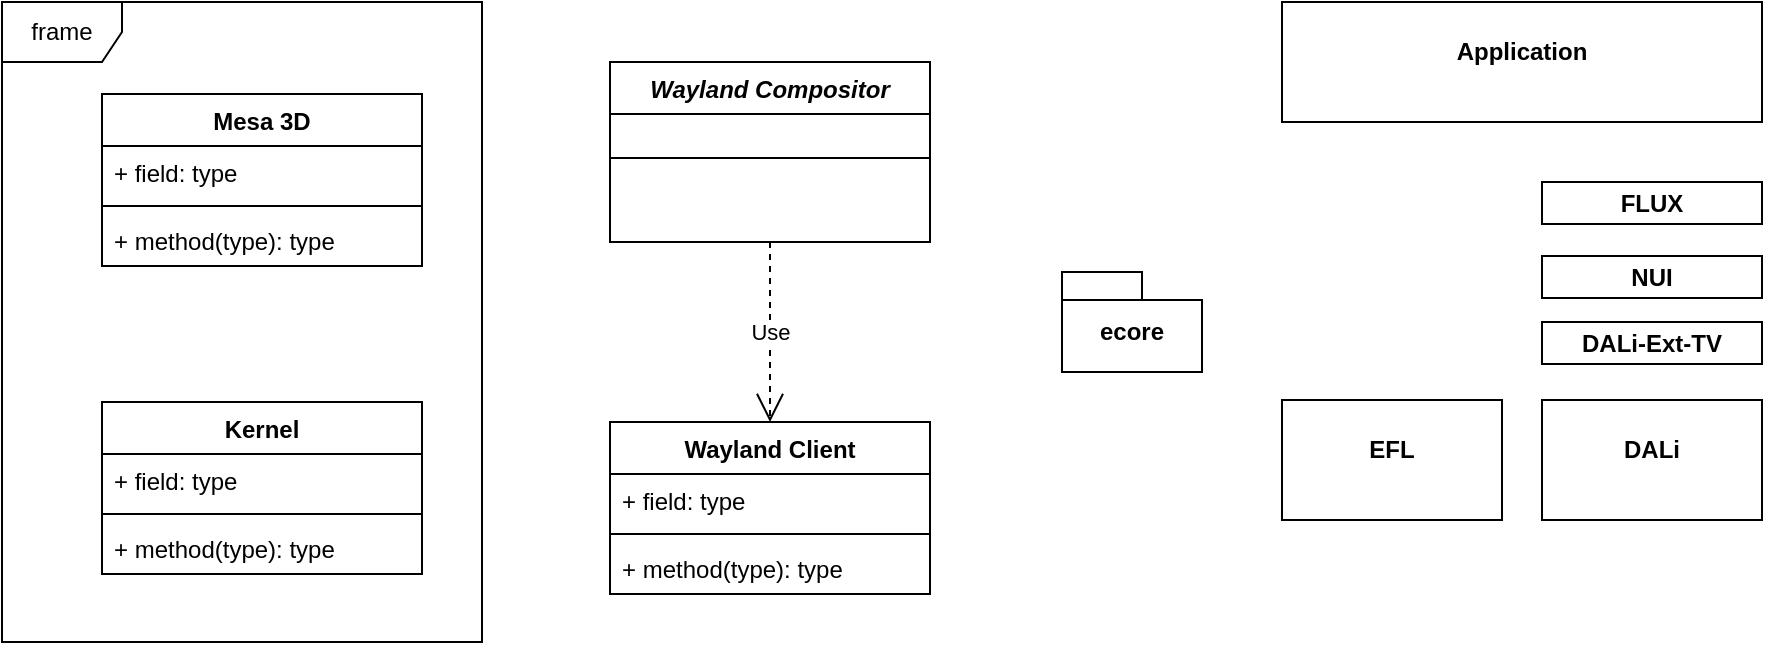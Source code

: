 <mxfile version="21.1.2" type="github" pages="2">
  <diagram id="C5RBs43oDa-KdzZeNtuy" name="Class Diagram">
    <mxGraphModel dx="794" dy="462" grid="1" gridSize="10" guides="1" tooltips="1" connect="1" arrows="1" fold="1" page="1" pageScale="1" pageWidth="1654" pageHeight="2336" math="0" shadow="0">
      <root>
        <mxCell id="WIyWlLk6GJQsqaUBKTNV-0" />
        <mxCell id="WIyWlLk6GJQsqaUBKTNV-1" parent="WIyWlLk6GJQsqaUBKTNV-0" />
        <mxCell id="zkfFHV4jXpPFQw0GAbJ--0" value="Wayland Compositor" style="swimlane;fontStyle=3;align=center;verticalAlign=top;childLayout=stackLayout;horizontal=1;startSize=26;horizontalStack=0;resizeParent=1;resizeLast=0;collapsible=1;marginBottom=0;rounded=0;shadow=0;strokeWidth=1;" parent="WIyWlLk6GJQsqaUBKTNV-1" vertex="1">
          <mxGeometry x="334" y="160" width="160" height="90" as="geometry">
            <mxRectangle x="230" y="140" width="160" height="26" as="alternateBounds" />
          </mxGeometry>
        </mxCell>
        <mxCell id="zkfFHV4jXpPFQw0GAbJ--4" value="" style="line;html=1;strokeWidth=1;align=left;verticalAlign=middle;spacingTop=-1;spacingLeft=3;spacingRight=3;rotatable=0;labelPosition=right;points=[];portConstraint=eastwest;" parent="zkfFHV4jXpPFQw0GAbJ--0" vertex="1">
          <mxGeometry y="26" width="160" height="44" as="geometry" />
        </mxCell>
        <mxCell id="5vbmwF_Qr_FeIvx-jPqD-1" value="Wayland Client" style="swimlane;fontStyle=1;align=center;verticalAlign=top;childLayout=stackLayout;horizontal=1;startSize=26;horizontalStack=0;resizeParent=1;resizeParentMax=0;resizeLast=0;collapsible=1;marginBottom=0;whiteSpace=wrap;html=1;" vertex="1" parent="WIyWlLk6GJQsqaUBKTNV-1">
          <mxGeometry x="334" y="340" width="160" height="86" as="geometry" />
        </mxCell>
        <mxCell id="5vbmwF_Qr_FeIvx-jPqD-2" value="+ field: type" style="text;strokeColor=none;fillColor=none;align=left;verticalAlign=top;spacingLeft=4;spacingRight=4;overflow=hidden;rotatable=0;points=[[0,0.5],[1,0.5]];portConstraint=eastwest;whiteSpace=wrap;html=1;" vertex="1" parent="5vbmwF_Qr_FeIvx-jPqD-1">
          <mxGeometry y="26" width="160" height="26" as="geometry" />
        </mxCell>
        <mxCell id="5vbmwF_Qr_FeIvx-jPqD-3" value="" style="line;strokeWidth=1;fillColor=none;align=left;verticalAlign=middle;spacingTop=-1;spacingLeft=3;spacingRight=3;rotatable=0;labelPosition=right;points=[];portConstraint=eastwest;strokeColor=inherit;" vertex="1" parent="5vbmwF_Qr_FeIvx-jPqD-1">
          <mxGeometry y="52" width="160" height="8" as="geometry" />
        </mxCell>
        <mxCell id="5vbmwF_Qr_FeIvx-jPqD-4" value="+ method(type): type" style="text;strokeColor=none;fillColor=none;align=left;verticalAlign=top;spacingLeft=4;spacingRight=4;overflow=hidden;rotatable=0;points=[[0,0.5],[1,0.5]];portConstraint=eastwest;whiteSpace=wrap;html=1;" vertex="1" parent="5vbmwF_Qr_FeIvx-jPqD-1">
          <mxGeometry y="60" width="160" height="26" as="geometry" />
        </mxCell>
        <mxCell id="5vbmwF_Qr_FeIvx-jPqD-5" value="Mesa 3D" style="swimlane;fontStyle=1;align=center;verticalAlign=top;childLayout=stackLayout;horizontal=1;startSize=26;horizontalStack=0;resizeParent=1;resizeParentMax=0;resizeLast=0;collapsible=1;marginBottom=0;whiteSpace=wrap;html=1;" vertex="1" parent="WIyWlLk6GJQsqaUBKTNV-1">
          <mxGeometry x="80" y="176" width="160" height="86" as="geometry" />
        </mxCell>
        <mxCell id="5vbmwF_Qr_FeIvx-jPqD-6" value="+ field: type" style="text;strokeColor=none;fillColor=none;align=left;verticalAlign=top;spacingLeft=4;spacingRight=4;overflow=hidden;rotatable=0;points=[[0,0.5],[1,0.5]];portConstraint=eastwest;whiteSpace=wrap;html=1;" vertex="1" parent="5vbmwF_Qr_FeIvx-jPqD-5">
          <mxGeometry y="26" width="160" height="26" as="geometry" />
        </mxCell>
        <mxCell id="5vbmwF_Qr_FeIvx-jPqD-7" value="" style="line;strokeWidth=1;fillColor=none;align=left;verticalAlign=middle;spacingTop=-1;spacingLeft=3;spacingRight=3;rotatable=0;labelPosition=right;points=[];portConstraint=eastwest;strokeColor=inherit;" vertex="1" parent="5vbmwF_Qr_FeIvx-jPqD-5">
          <mxGeometry y="52" width="160" height="8" as="geometry" />
        </mxCell>
        <mxCell id="5vbmwF_Qr_FeIvx-jPqD-8" value="+ method(type): type" style="text;strokeColor=none;fillColor=none;align=left;verticalAlign=top;spacingLeft=4;spacingRight=4;overflow=hidden;rotatable=0;points=[[0,0.5],[1,0.5]];portConstraint=eastwest;whiteSpace=wrap;html=1;" vertex="1" parent="5vbmwF_Qr_FeIvx-jPqD-5">
          <mxGeometry y="60" width="160" height="26" as="geometry" />
        </mxCell>
        <mxCell id="licS0ACXgPAZ5dYVBpBD-0" value="Kernel" style="swimlane;fontStyle=1;align=center;verticalAlign=top;childLayout=stackLayout;horizontal=1;startSize=26;horizontalStack=0;resizeParent=1;resizeParentMax=0;resizeLast=0;collapsible=1;marginBottom=0;whiteSpace=wrap;html=1;" vertex="1" parent="WIyWlLk6GJQsqaUBKTNV-1">
          <mxGeometry x="80" y="330" width="160" height="86" as="geometry" />
        </mxCell>
        <mxCell id="licS0ACXgPAZ5dYVBpBD-1" value="+ field: type" style="text;strokeColor=none;fillColor=none;align=left;verticalAlign=top;spacingLeft=4;spacingRight=4;overflow=hidden;rotatable=0;points=[[0,0.5],[1,0.5]];portConstraint=eastwest;whiteSpace=wrap;html=1;" vertex="1" parent="licS0ACXgPAZ5dYVBpBD-0">
          <mxGeometry y="26" width="160" height="26" as="geometry" />
        </mxCell>
        <mxCell id="licS0ACXgPAZ5dYVBpBD-2" value="" style="line;strokeWidth=1;fillColor=none;align=left;verticalAlign=middle;spacingTop=-1;spacingLeft=3;spacingRight=3;rotatable=0;labelPosition=right;points=[];portConstraint=eastwest;strokeColor=inherit;" vertex="1" parent="licS0ACXgPAZ5dYVBpBD-0">
          <mxGeometry y="52" width="160" height="8" as="geometry" />
        </mxCell>
        <mxCell id="licS0ACXgPAZ5dYVBpBD-3" value="+ method(type): type" style="text;strokeColor=none;fillColor=none;align=left;verticalAlign=top;spacingLeft=4;spacingRight=4;overflow=hidden;rotatable=0;points=[[0,0.5],[1,0.5]];portConstraint=eastwest;whiteSpace=wrap;html=1;" vertex="1" parent="licS0ACXgPAZ5dYVBpBD-0">
          <mxGeometry y="60" width="160" height="26" as="geometry" />
        </mxCell>
        <mxCell id="licS0ACXgPAZ5dYVBpBD-4" value="frame" style="shape=umlFrame;whiteSpace=wrap;html=1;pointerEvents=0;" vertex="1" parent="WIyWlLk6GJQsqaUBKTNV-1">
          <mxGeometry x="30" y="130" width="240" height="320" as="geometry" />
        </mxCell>
        <mxCell id="licS0ACXgPAZ5dYVBpBD-6" value="ecore" style="shape=folder;fontStyle=1;spacingTop=10;tabWidth=40;tabHeight=14;tabPosition=left;html=1;whiteSpace=wrap;" vertex="1" parent="WIyWlLk6GJQsqaUBKTNV-1">
          <mxGeometry x="560" y="265" width="70" height="50" as="geometry" />
        </mxCell>
        <mxCell id="licS0ACXgPAZ5dYVBpBD-7" value="Use" style="endArrow=open;endSize=12;dashed=1;html=1;rounded=0;exitX=0.5;exitY=1;exitDx=0;exitDy=0;entryX=0.5;entryY=0;entryDx=0;entryDy=0;" edge="1" parent="WIyWlLk6GJQsqaUBKTNV-1" source="zkfFHV4jXpPFQw0GAbJ--0" target="5vbmwF_Qr_FeIvx-jPqD-1">
          <mxGeometry width="160" relative="1" as="geometry">
            <mxPoint x="410" y="290" as="sourcePoint" />
            <mxPoint x="570" y="290" as="targetPoint" />
          </mxGeometry>
        </mxCell>
        <mxCell id="licS0ACXgPAZ5dYVBpBD-8" value="&lt;p style=&quot;margin:0px;margin-top:4px;text-align:center;&quot;&gt;&lt;br&gt;&lt;b&gt;Application&lt;/b&gt;&lt;/p&gt;" style="verticalAlign=top;align=left;overflow=fill;fontSize=12;fontFamily=Helvetica;html=1;whiteSpace=wrap;" vertex="1" parent="WIyWlLk6GJQsqaUBKTNV-1">
          <mxGeometry x="670" y="130" width="240" height="60" as="geometry" />
        </mxCell>
        <mxCell id="licS0ACXgPAZ5dYVBpBD-10" value="&lt;p style=&quot;margin:0px;margin-top:4px;text-align:center;&quot;&gt;&lt;br&gt;&lt;b&gt;EFL&lt;/b&gt;&lt;/p&gt;" style="verticalAlign=top;align=left;overflow=fill;fontSize=12;fontFamily=Helvetica;html=1;whiteSpace=wrap;" vertex="1" parent="WIyWlLk6GJQsqaUBKTNV-1">
          <mxGeometry x="670" y="329" width="110" height="60" as="geometry" />
        </mxCell>
        <mxCell id="licS0ACXgPAZ5dYVBpBD-11" value="&lt;p style=&quot;margin:0px;margin-top:4px;text-align:center;&quot;&gt;&lt;br&gt;&lt;b&gt;DALi&lt;/b&gt;&lt;/p&gt;" style="verticalAlign=top;align=left;overflow=fill;fontSize=12;fontFamily=Helvetica;html=1;whiteSpace=wrap;" vertex="1" parent="WIyWlLk6GJQsqaUBKTNV-1">
          <mxGeometry x="800" y="329" width="110" height="60" as="geometry" />
        </mxCell>
        <mxCell id="licS0ACXgPAZ5dYVBpBD-12" value="&lt;p style=&quot;margin:0px;margin-top:4px;text-align:center;&quot;&gt;&lt;b&gt;NUI&lt;/b&gt;&lt;/p&gt;" style="verticalAlign=top;align=left;overflow=fill;fontSize=12;fontFamily=Helvetica;html=1;whiteSpace=wrap;" vertex="1" parent="WIyWlLk6GJQsqaUBKTNV-1">
          <mxGeometry x="800" y="257" width="110" height="21" as="geometry" />
        </mxCell>
        <mxCell id="licS0ACXgPAZ5dYVBpBD-13" value="&lt;p style=&quot;margin:0px;margin-top:4px;text-align:center;&quot;&gt;&lt;b&gt;DALi-Ext-TV&lt;/b&gt;&lt;/p&gt;" style="verticalAlign=top;align=left;overflow=fill;fontSize=12;fontFamily=Helvetica;html=1;whiteSpace=wrap;" vertex="1" parent="WIyWlLk6GJQsqaUBKTNV-1">
          <mxGeometry x="800" y="290" width="110" height="21" as="geometry" />
        </mxCell>
        <mxCell id="licS0ACXgPAZ5dYVBpBD-14" value="&lt;p style=&quot;margin:0px;margin-top:4px;text-align:center;&quot;&gt;&lt;b&gt;FLUX&lt;/b&gt;&lt;/p&gt;" style="verticalAlign=top;align=left;overflow=fill;fontSize=12;fontFamily=Helvetica;html=1;whiteSpace=wrap;" vertex="1" parent="WIyWlLk6GJQsqaUBKTNV-1">
          <mxGeometry x="800" y="220" width="110" height="21" as="geometry" />
        </mxCell>
      </root>
    </mxGraphModel>
  </diagram>
  <diagram id="U9Ax06PRdoYk0ToGQY0f" name="Sequence Diagram">
    <mxGraphModel dx="794" dy="462" grid="1" gridSize="10" guides="1" tooltips="1" connect="1" arrows="1" fold="1" page="1" pageScale="1" pageWidth="850" pageHeight="1100" math="0" shadow="0">
      <root>
        <mxCell id="0" />
        <mxCell id="1" parent="0" />
      </root>
    </mxGraphModel>
  </diagram>
</mxfile>
